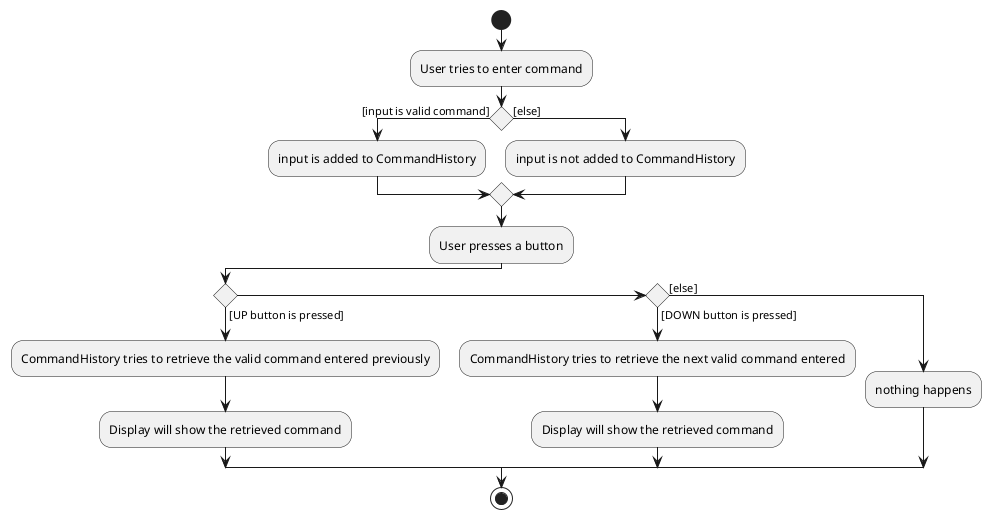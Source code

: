 @startuml
start
:User tries to enter command;
if () then ([input is valid command])
  :input is added to CommandHistory;
else ([else])
  :input is not added to CommandHistory;
endif;
:User presses a button;
if () then ([UP button is pressed])
  :CommandHistory tries to retrieve the valid command entered previously;
  :Display will show the retrieved command;
else if () then ([DOWN button is pressed])
  :CommandHistory tries to retrieve the next valid command entered;
  :Display will show the retrieved command;
else ([else])
  :nothing happens;
endif;
stop
@enduml
